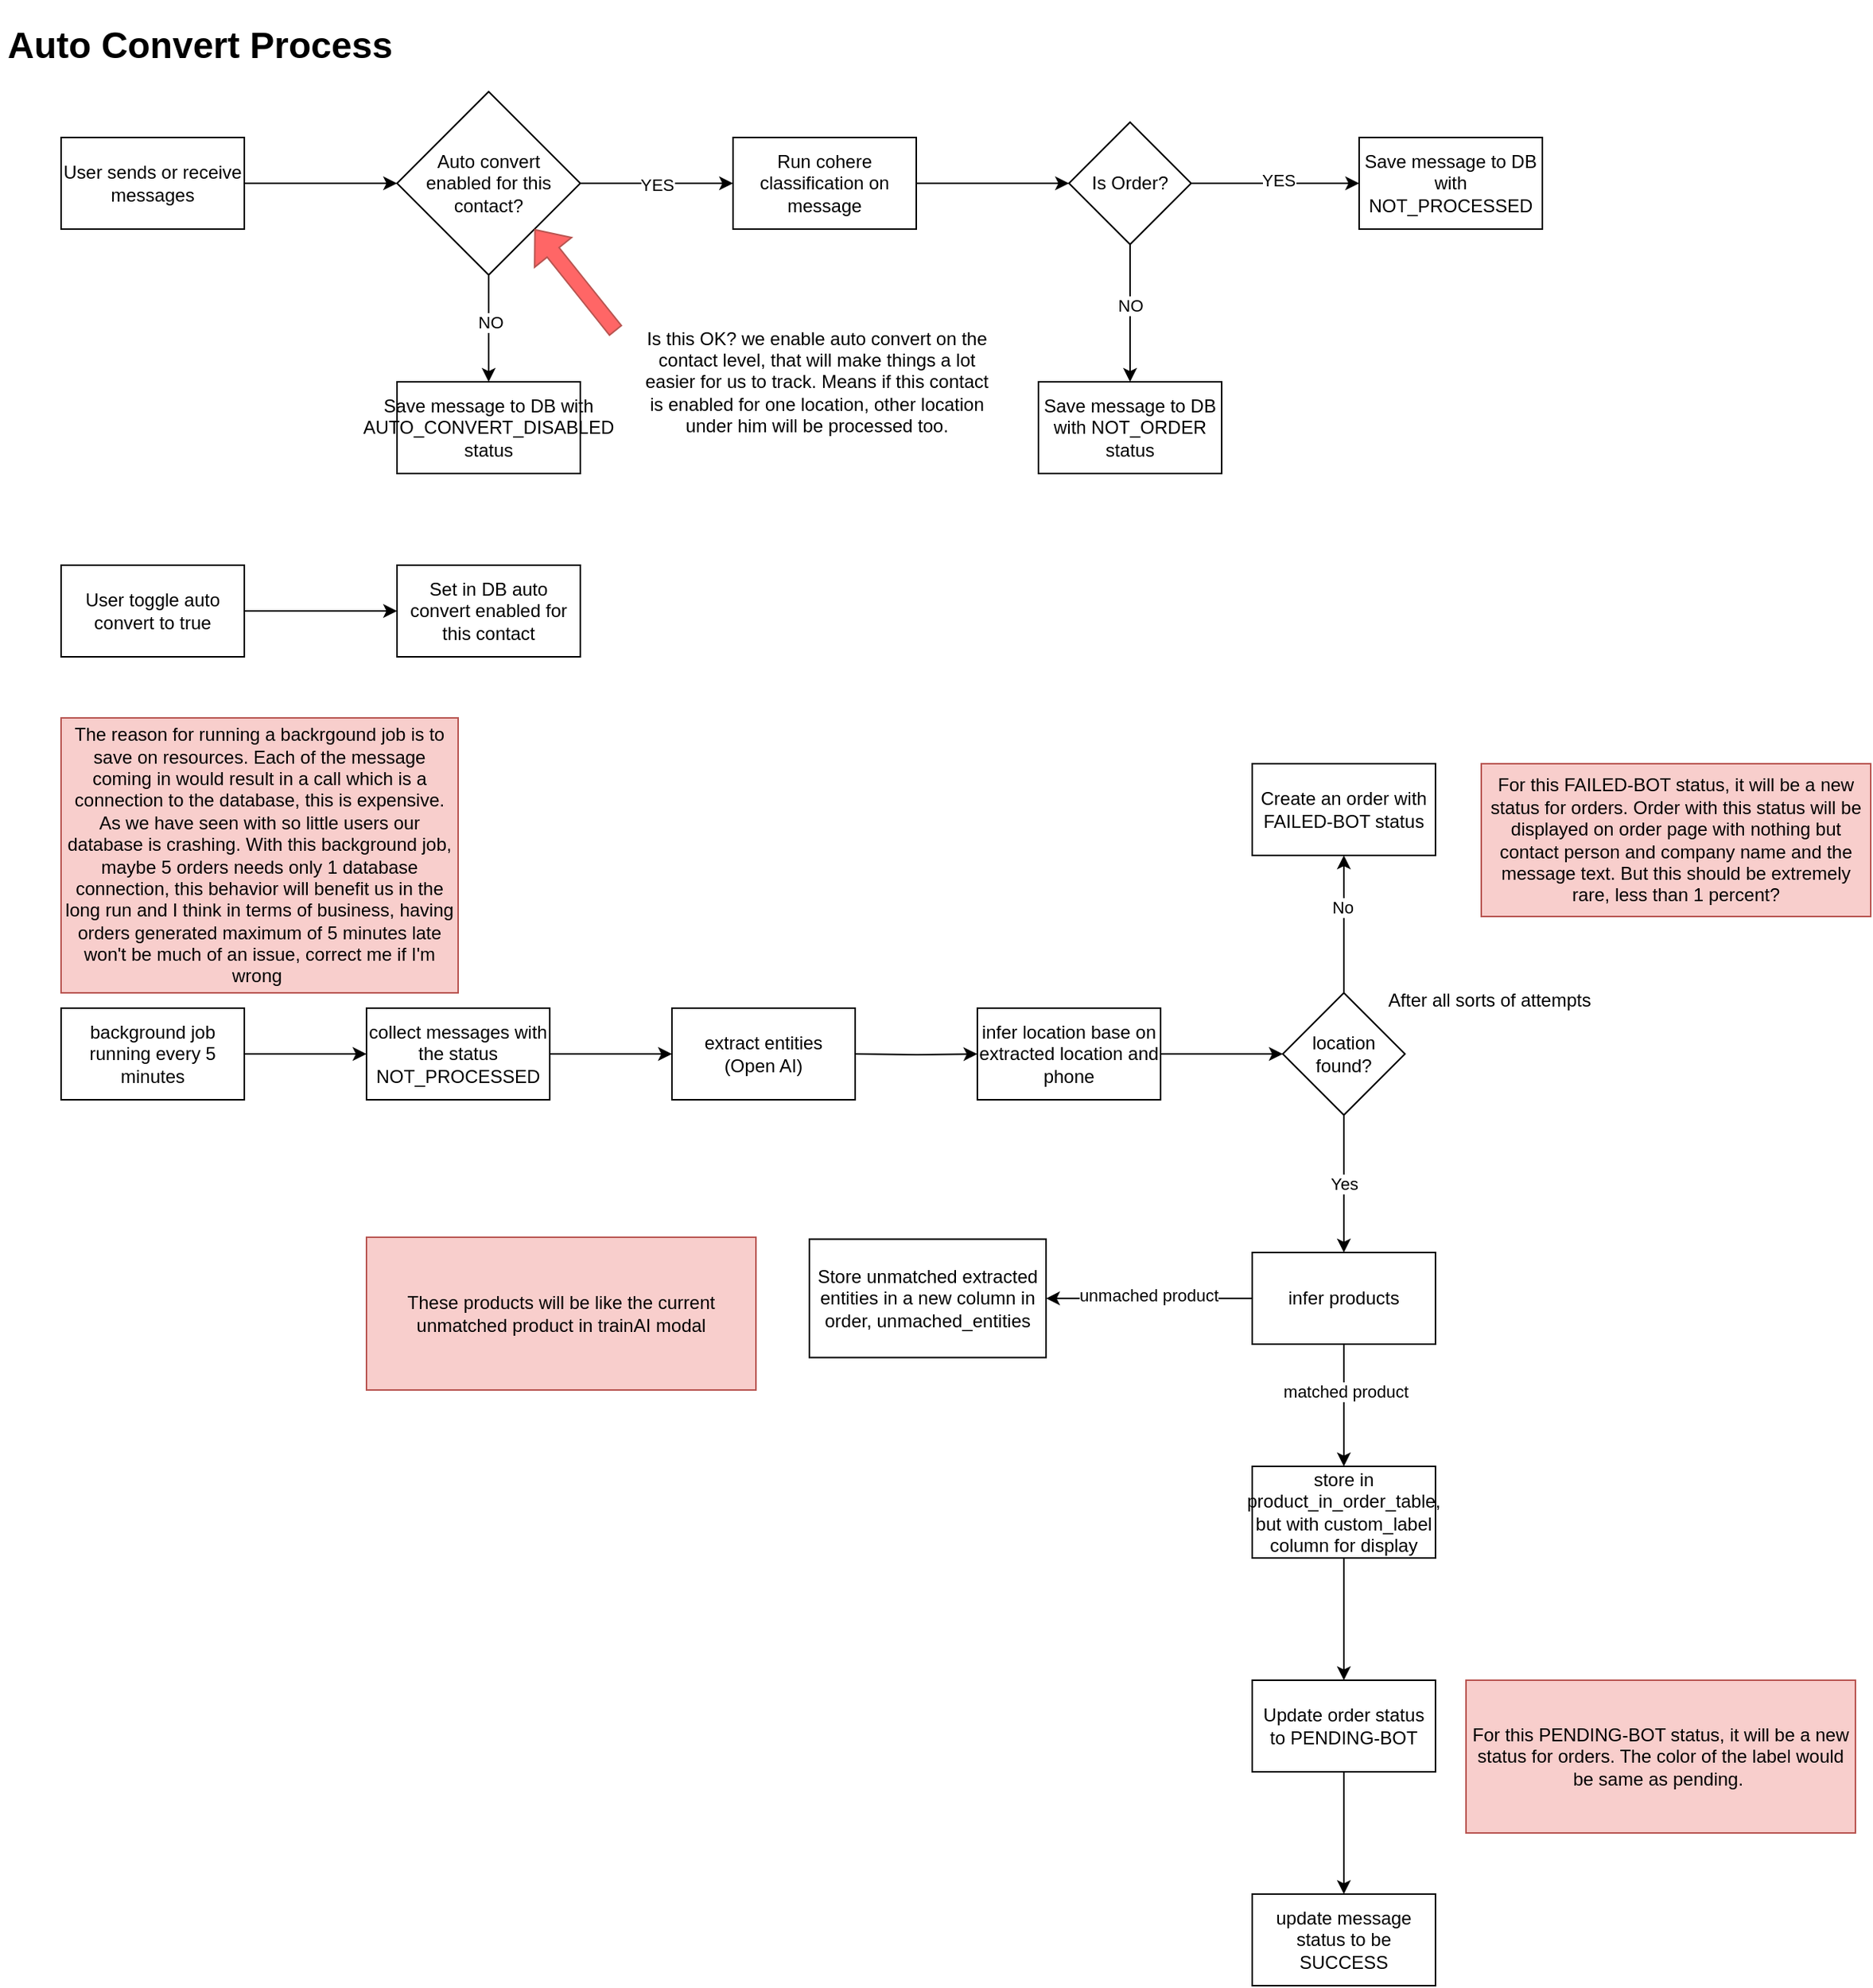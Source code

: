 <mxfile version="22.1.11" type="github">
  <diagram name="Page-1" id="Dl1d8-50op7BgxrB6w2U">
    <mxGraphModel dx="2607" dy="2504" grid="1" gridSize="10" guides="1" tooltips="1" connect="1" arrows="1" fold="1" page="1" pageScale="1" pageWidth="850" pageHeight="1100" math="0" shadow="0">
      <root>
        <mxCell id="0" />
        <mxCell id="1" parent="0" />
        <mxCell id="w-GJ_0CagrFxNj8pirr--20" value="" style="edgeStyle=orthogonalEdgeStyle;rounded=0;orthogonalLoop=1;jettySize=auto;html=1;" edge="1" parent="1" source="eMu-bbKCbMAUfFqpTf1Y-1" target="w-GJ_0CagrFxNj8pirr--19">
          <mxGeometry relative="1" as="geometry" />
        </mxCell>
        <mxCell id="eMu-bbKCbMAUfFqpTf1Y-1" value="background job running every 5 minutes" style="rounded=0;whiteSpace=wrap;html=1;" parent="1" vertex="1">
          <mxGeometry x="40" y="650" width="120" height="60" as="geometry" />
        </mxCell>
        <mxCell id="eMu-bbKCbMAUfFqpTf1Y-7" value="" style="edgeStyle=orthogonalEdgeStyle;rounded=0;orthogonalLoop=1;jettySize=auto;html=1;" parent="1" target="eMu-bbKCbMAUfFqpTf1Y-6" edge="1">
          <mxGeometry relative="1" as="geometry">
            <mxPoint x="560" y="680" as="sourcePoint" />
          </mxGeometry>
        </mxCell>
        <mxCell id="eMu-bbKCbMAUfFqpTf1Y-4" value="extract entities &lt;br&gt;(Open AI)" style="whiteSpace=wrap;html=1;rounded=0;" parent="1" vertex="1">
          <mxGeometry x="440" y="650" width="120" height="60" as="geometry" />
        </mxCell>
        <mxCell id="eMu-bbKCbMAUfFqpTf1Y-9" value="" style="edgeStyle=orthogonalEdgeStyle;rounded=0;orthogonalLoop=1;jettySize=auto;html=1;" parent="1" source="eMu-bbKCbMAUfFqpTf1Y-6" target="eMu-bbKCbMAUfFqpTf1Y-8" edge="1">
          <mxGeometry relative="1" as="geometry" />
        </mxCell>
        <mxCell id="eMu-bbKCbMAUfFqpTf1Y-6" value="infer location base on extracted location and phone" style="whiteSpace=wrap;html=1;rounded=0;" parent="1" vertex="1">
          <mxGeometry x="640" y="650" width="120" height="60" as="geometry" />
        </mxCell>
        <mxCell id="eMu-bbKCbMAUfFqpTf1Y-11" value="" style="edgeStyle=orthogonalEdgeStyle;rounded=0;orthogonalLoop=1;jettySize=auto;html=1;" parent="1" source="eMu-bbKCbMAUfFqpTf1Y-8" target="eMu-bbKCbMAUfFqpTf1Y-10" edge="1">
          <mxGeometry relative="1" as="geometry" />
        </mxCell>
        <mxCell id="eMu-bbKCbMAUfFqpTf1Y-12" value="No" style="edgeLabel;html=1;align=center;verticalAlign=middle;resizable=0;points=[];" parent="eMu-bbKCbMAUfFqpTf1Y-11" vertex="1" connectable="0">
          <mxGeometry x="0.244" y="1" relative="1" as="geometry">
            <mxPoint as="offset" />
          </mxGeometry>
        </mxCell>
        <mxCell id="eMu-bbKCbMAUfFqpTf1Y-17" value="Yes" style="edgeStyle=orthogonalEdgeStyle;rounded=0;orthogonalLoop=1;jettySize=auto;html=1;" parent="1" source="eMu-bbKCbMAUfFqpTf1Y-8" target="eMu-bbKCbMAUfFqpTf1Y-16" edge="1">
          <mxGeometry relative="1" as="geometry" />
        </mxCell>
        <mxCell id="eMu-bbKCbMAUfFqpTf1Y-8" value="location &lt;br&gt;found?" style="rhombus;whiteSpace=wrap;html=1;rounded=0;" parent="1" vertex="1">
          <mxGeometry x="840" y="640" width="80" height="80" as="geometry" />
        </mxCell>
        <mxCell id="eMu-bbKCbMAUfFqpTf1Y-10" value="Create an order with FAILED-BOT status" style="whiteSpace=wrap;html=1;rounded=0;" parent="1" vertex="1">
          <mxGeometry x="820" y="490" width="120" height="60" as="geometry" />
        </mxCell>
        <mxCell id="eMu-bbKCbMAUfFqpTf1Y-13" value="After all sorts of attempts" style="text;html=1;align=center;verticalAlign=middle;resizable=0;points=[];autosize=1;strokeColor=none;fillColor=none;" parent="1" vertex="1">
          <mxGeometry x="895" y="630" width="160" height="30" as="geometry" />
        </mxCell>
        <mxCell id="eMu-bbKCbMAUfFqpTf1Y-19" value="" style="edgeStyle=orthogonalEdgeStyle;rounded=0;orthogonalLoop=1;jettySize=auto;html=1;" parent="1" source="eMu-bbKCbMAUfFqpTf1Y-16" target="eMu-bbKCbMAUfFqpTf1Y-18" edge="1">
          <mxGeometry relative="1" as="geometry" />
        </mxCell>
        <mxCell id="eMu-bbKCbMAUfFqpTf1Y-23" value="matched product" style="edgeLabel;html=1;align=center;verticalAlign=middle;resizable=0;points=[];" parent="eMu-bbKCbMAUfFqpTf1Y-19" vertex="1" connectable="0">
          <mxGeometry x="-0.24" y="1" relative="1" as="geometry">
            <mxPoint as="offset" />
          </mxGeometry>
        </mxCell>
        <mxCell id="eMu-bbKCbMAUfFqpTf1Y-21" value="" style="edgeStyle=orthogonalEdgeStyle;rounded=0;orthogonalLoop=1;jettySize=auto;html=1;" parent="1" source="eMu-bbKCbMAUfFqpTf1Y-16" target="eMu-bbKCbMAUfFqpTf1Y-20" edge="1">
          <mxGeometry relative="1" as="geometry" />
        </mxCell>
        <mxCell id="eMu-bbKCbMAUfFqpTf1Y-22" value="unmached product" style="edgeLabel;html=1;align=center;verticalAlign=middle;resizable=0;points=[];" parent="eMu-bbKCbMAUfFqpTf1Y-21" vertex="1" connectable="0">
          <mxGeometry x="0.005" y="-2" relative="1" as="geometry">
            <mxPoint as="offset" />
          </mxGeometry>
        </mxCell>
        <mxCell id="eMu-bbKCbMAUfFqpTf1Y-16" value="infer products" style="whiteSpace=wrap;html=1;rounded=0;" parent="1" vertex="1">
          <mxGeometry x="820" y="810" width="120" height="60" as="geometry" />
        </mxCell>
        <mxCell id="eMu-bbKCbMAUfFqpTf1Y-25" value="" style="edgeStyle=orthogonalEdgeStyle;rounded=0;orthogonalLoop=1;jettySize=auto;html=1;" parent="1" source="eMu-bbKCbMAUfFqpTf1Y-18" target="eMu-bbKCbMAUfFqpTf1Y-24" edge="1">
          <mxGeometry relative="1" as="geometry" />
        </mxCell>
        <mxCell id="eMu-bbKCbMAUfFqpTf1Y-18" value="store in product_in_order_table, but with custom_label column for display" style="whiteSpace=wrap;html=1;rounded=0;" parent="1" vertex="1">
          <mxGeometry x="820" y="950" width="120" height="60" as="geometry" />
        </mxCell>
        <mxCell id="eMu-bbKCbMAUfFqpTf1Y-20" value="Store unmatched extracted entities in a new column in order, unmached_entities" style="whiteSpace=wrap;html=1;rounded=0;" parent="1" vertex="1">
          <mxGeometry x="530" y="801.25" width="155" height="77.5" as="geometry" />
        </mxCell>
        <mxCell id="eMu-bbKCbMAUfFqpTf1Y-27" value="" style="edgeStyle=orthogonalEdgeStyle;rounded=0;orthogonalLoop=1;jettySize=auto;html=1;" parent="1" source="eMu-bbKCbMAUfFqpTf1Y-24" target="eMu-bbKCbMAUfFqpTf1Y-26" edge="1">
          <mxGeometry relative="1" as="geometry" />
        </mxCell>
        <mxCell id="eMu-bbKCbMAUfFqpTf1Y-24" value="Update order status to PENDING-BOT" style="whiteSpace=wrap;html=1;rounded=0;" parent="1" vertex="1">
          <mxGeometry x="820" y="1090" width="120" height="60" as="geometry" />
        </mxCell>
        <mxCell id="eMu-bbKCbMAUfFqpTf1Y-26" value="update message status to be SUCCESS" style="whiteSpace=wrap;html=1;rounded=0;" parent="1" vertex="1">
          <mxGeometry x="820" y="1230" width="120" height="60" as="geometry" />
        </mxCell>
        <mxCell id="vXFaygZqnlIL2xJo0e2d-1" value="&lt;h1&gt;Auto Convert Process&lt;/h1&gt;" style="text;html=1;strokeColor=none;fillColor=none;spacing=5;spacingTop=-20;whiteSpace=wrap;overflow=hidden;rounded=0;" parent="1" vertex="1">
          <mxGeometry width="280" height="40" as="geometry" />
        </mxCell>
        <mxCell id="w-GJ_0CagrFxNj8pirr--5" value="" style="edgeStyle=orthogonalEdgeStyle;rounded=0;orthogonalLoop=1;jettySize=auto;html=1;" edge="1" parent="1" source="w-GJ_0CagrFxNj8pirr--1" target="w-GJ_0CagrFxNj8pirr--4">
          <mxGeometry relative="1" as="geometry" />
        </mxCell>
        <mxCell id="w-GJ_0CagrFxNj8pirr--1" value="User sends or receive messages" style="rounded=0;whiteSpace=wrap;html=1;" vertex="1" parent="1">
          <mxGeometry x="40" y="80" width="120" height="60" as="geometry" />
        </mxCell>
        <mxCell id="w-GJ_0CagrFxNj8pirr--7" value="" style="edgeStyle=orthogonalEdgeStyle;rounded=0;orthogonalLoop=1;jettySize=auto;html=1;" edge="1" parent="1" source="w-GJ_0CagrFxNj8pirr--4" target="w-GJ_0CagrFxNj8pirr--6">
          <mxGeometry relative="1" as="geometry" />
        </mxCell>
        <mxCell id="w-GJ_0CagrFxNj8pirr--8" value="NO" style="edgeLabel;html=1;align=center;verticalAlign=middle;resizable=0;points=[];" vertex="1" connectable="0" parent="w-GJ_0CagrFxNj8pirr--7">
          <mxGeometry x="-0.109" y="1" relative="1" as="geometry">
            <mxPoint as="offset" />
          </mxGeometry>
        </mxCell>
        <mxCell id="w-GJ_0CagrFxNj8pirr--10" value="" style="edgeStyle=orthogonalEdgeStyle;rounded=0;orthogonalLoop=1;jettySize=auto;html=1;" edge="1" parent="1" source="w-GJ_0CagrFxNj8pirr--4" target="w-GJ_0CagrFxNj8pirr--9">
          <mxGeometry relative="1" as="geometry" />
        </mxCell>
        <mxCell id="w-GJ_0CagrFxNj8pirr--13" value="YES" style="edgeLabel;html=1;align=center;verticalAlign=middle;resizable=0;points=[];" vertex="1" connectable="0" parent="w-GJ_0CagrFxNj8pirr--10">
          <mxGeometry x="-0.01" y="-1" relative="1" as="geometry">
            <mxPoint as="offset" />
          </mxGeometry>
        </mxCell>
        <mxCell id="w-GJ_0CagrFxNj8pirr--4" value="Auto convert &lt;br&gt;enabled for this contact?" style="rhombus;whiteSpace=wrap;html=1;rounded=0;" vertex="1" parent="1">
          <mxGeometry x="260" y="50" width="120" height="120" as="geometry" />
        </mxCell>
        <mxCell id="w-GJ_0CagrFxNj8pirr--6" value="Save message to DB with AUTO_CONVERT_DISABLED&lt;br&gt;status" style="whiteSpace=wrap;html=1;rounded=0;" vertex="1" parent="1">
          <mxGeometry x="260" y="240" width="120" height="60" as="geometry" />
        </mxCell>
        <mxCell id="w-GJ_0CagrFxNj8pirr--26" value="" style="edgeStyle=orthogonalEdgeStyle;rounded=0;orthogonalLoop=1;jettySize=auto;html=1;" edge="1" parent="1" source="w-GJ_0CagrFxNj8pirr--9" target="w-GJ_0CagrFxNj8pirr--25">
          <mxGeometry relative="1" as="geometry" />
        </mxCell>
        <mxCell id="w-GJ_0CagrFxNj8pirr--9" value="Run cohere classification on message" style="whiteSpace=wrap;html=1;rounded=0;" vertex="1" parent="1">
          <mxGeometry x="480" y="80" width="120" height="60" as="geometry" />
        </mxCell>
        <mxCell id="w-GJ_0CagrFxNj8pirr--16" value="" style="edgeStyle=orthogonalEdgeStyle;rounded=0;orthogonalLoop=1;jettySize=auto;html=1;" edge="1" parent="1" source="w-GJ_0CagrFxNj8pirr--14" target="w-GJ_0CagrFxNj8pirr--15">
          <mxGeometry relative="1" as="geometry" />
        </mxCell>
        <mxCell id="w-GJ_0CagrFxNj8pirr--14" value="User toggle auto convert to true" style="rounded=0;whiteSpace=wrap;html=1;" vertex="1" parent="1">
          <mxGeometry x="40" y="360" width="120" height="60" as="geometry" />
        </mxCell>
        <mxCell id="w-GJ_0CagrFxNj8pirr--15" value="Set in DB auto convert enabled for this contact" style="whiteSpace=wrap;html=1;rounded=0;" vertex="1" parent="1">
          <mxGeometry x="260" y="360" width="120" height="60" as="geometry" />
        </mxCell>
        <mxCell id="w-GJ_0CagrFxNj8pirr--17" value="" style="shape=flexArrow;endArrow=classic;html=1;rounded=0;fillColor=#FF6666;strokeColor=#b85450;" edge="1" parent="1">
          <mxGeometry width="50" height="50" relative="1" as="geometry">
            <mxPoint x="403.33" y="206.67" as="sourcePoint" />
            <mxPoint x="349.997" y="140.003" as="targetPoint" />
          </mxGeometry>
        </mxCell>
        <mxCell id="w-GJ_0CagrFxNj8pirr--18" value="Is this OK? we enable auto convert on the contact level, that will make things a lot easier for us to track. Means if this contact is enabled for one location, other location under him will be processed too." style="text;html=1;strokeColor=none;fillColor=none;align=center;verticalAlign=middle;whiteSpace=wrap;rounded=0;" vertex="1" parent="1">
          <mxGeometry x="420" y="200" width="230" height="80" as="geometry" />
        </mxCell>
        <mxCell id="w-GJ_0CagrFxNj8pirr--22" value="" style="edgeStyle=orthogonalEdgeStyle;rounded=0;orthogonalLoop=1;jettySize=auto;html=1;entryX=0;entryY=0.5;entryDx=0;entryDy=0;" edge="1" parent="1" source="w-GJ_0CagrFxNj8pirr--19" target="eMu-bbKCbMAUfFqpTf1Y-4">
          <mxGeometry relative="1" as="geometry">
            <mxPoint x="440" y="680" as="targetPoint" />
          </mxGeometry>
        </mxCell>
        <mxCell id="w-GJ_0CagrFxNj8pirr--19" value="collect messages with the status NOT_PROCESSED" style="whiteSpace=wrap;html=1;rounded=0;" vertex="1" parent="1">
          <mxGeometry x="240" y="650" width="120" height="60" as="geometry" />
        </mxCell>
        <mxCell id="w-GJ_0CagrFxNj8pirr--23" value="Save message to DB with NOT_PROCESSED" style="whiteSpace=wrap;html=1;rounded=0;" vertex="1" parent="1">
          <mxGeometry x="890" y="80" width="120" height="60" as="geometry" />
        </mxCell>
        <mxCell id="w-GJ_0CagrFxNj8pirr--27" value="" style="edgeStyle=orthogonalEdgeStyle;rounded=0;orthogonalLoop=1;jettySize=auto;html=1;" edge="1" parent="1" source="w-GJ_0CagrFxNj8pirr--25" target="w-GJ_0CagrFxNj8pirr--23">
          <mxGeometry relative="1" as="geometry" />
        </mxCell>
        <mxCell id="w-GJ_0CagrFxNj8pirr--28" value="YES" style="edgeLabel;html=1;align=center;verticalAlign=middle;resizable=0;points=[];" vertex="1" connectable="0" parent="w-GJ_0CagrFxNj8pirr--27">
          <mxGeometry x="0.027" y="3" relative="1" as="geometry">
            <mxPoint y="1" as="offset" />
          </mxGeometry>
        </mxCell>
        <mxCell id="w-GJ_0CagrFxNj8pirr--30" value="" style="edgeStyle=orthogonalEdgeStyle;rounded=0;orthogonalLoop=1;jettySize=auto;html=1;" edge="1" parent="1" source="w-GJ_0CagrFxNj8pirr--25" target="w-GJ_0CagrFxNj8pirr--29">
          <mxGeometry relative="1" as="geometry" />
        </mxCell>
        <mxCell id="w-GJ_0CagrFxNj8pirr--31" value="NO" style="edgeLabel;html=1;align=center;verticalAlign=middle;resizable=0;points=[];" vertex="1" connectable="0" parent="w-GJ_0CagrFxNj8pirr--30">
          <mxGeometry x="-0.122" relative="1" as="geometry">
            <mxPoint as="offset" />
          </mxGeometry>
        </mxCell>
        <mxCell id="w-GJ_0CagrFxNj8pirr--25" value="Is Order?" style="rhombus;whiteSpace=wrap;html=1;rounded=0;" vertex="1" parent="1">
          <mxGeometry x="700" y="70" width="80" height="80" as="geometry" />
        </mxCell>
        <mxCell id="w-GJ_0CagrFxNj8pirr--29" value="Save message to DB with NOT_ORDER status" style="whiteSpace=wrap;html=1;rounded=0;" vertex="1" parent="1">
          <mxGeometry x="680" y="240" width="120" height="60" as="geometry" />
        </mxCell>
        <mxCell id="w-GJ_0CagrFxNj8pirr--32" value="For this FAILED-BOT status, it will be a new status for orders. Order with this status will be displayed on order page with nothing but contact person and company name and the message text. But this should be extremely rare, less than 1 percent?" style="text;html=1;strokeColor=#b85450;fillColor=#f8cecc;align=center;verticalAlign=middle;whiteSpace=wrap;rounded=0;" vertex="1" parent="1">
          <mxGeometry x="970" y="490" width="255" height="100" as="geometry" />
        </mxCell>
        <mxCell id="w-GJ_0CagrFxNj8pirr--33" value="These products will be like the current unmatched product in trainAI modal" style="text;html=1;strokeColor=#b85450;fillColor=#f8cecc;align=center;verticalAlign=middle;whiteSpace=wrap;rounded=0;" vertex="1" parent="1">
          <mxGeometry x="240" y="800" width="255" height="100" as="geometry" />
        </mxCell>
        <mxCell id="w-GJ_0CagrFxNj8pirr--34" value="For this PENDING-BOT status, it will be a new status for orders. The color of the label would be same as pending.&amp;nbsp;" style="text;html=1;strokeColor=#b85450;fillColor=#f8cecc;align=center;verticalAlign=middle;whiteSpace=wrap;rounded=0;" vertex="1" parent="1">
          <mxGeometry x="960" y="1090" width="255" height="100" as="geometry" />
        </mxCell>
        <mxCell id="w-GJ_0CagrFxNj8pirr--35" value="The reason for running a backrgound job is to save on resources. Each of the message coming in would result in a call which is a connection to the database, this is expensive. As we have seen with so little users our database is crashing. With this background job, maybe 5 orders needs only 1 database connection, this behavior will benefit us in the long run and I think in terms of business, having orders generated maximum of 5 minutes late won&#39;t be much of an issue, correct me if I&#39;m wrong&amp;nbsp;" style="text;html=1;strokeColor=#b85450;fillColor=#f8cecc;align=center;verticalAlign=middle;whiteSpace=wrap;rounded=0;" vertex="1" parent="1">
          <mxGeometry x="40" y="460" width="260" height="180" as="geometry" />
        </mxCell>
      </root>
    </mxGraphModel>
  </diagram>
</mxfile>
